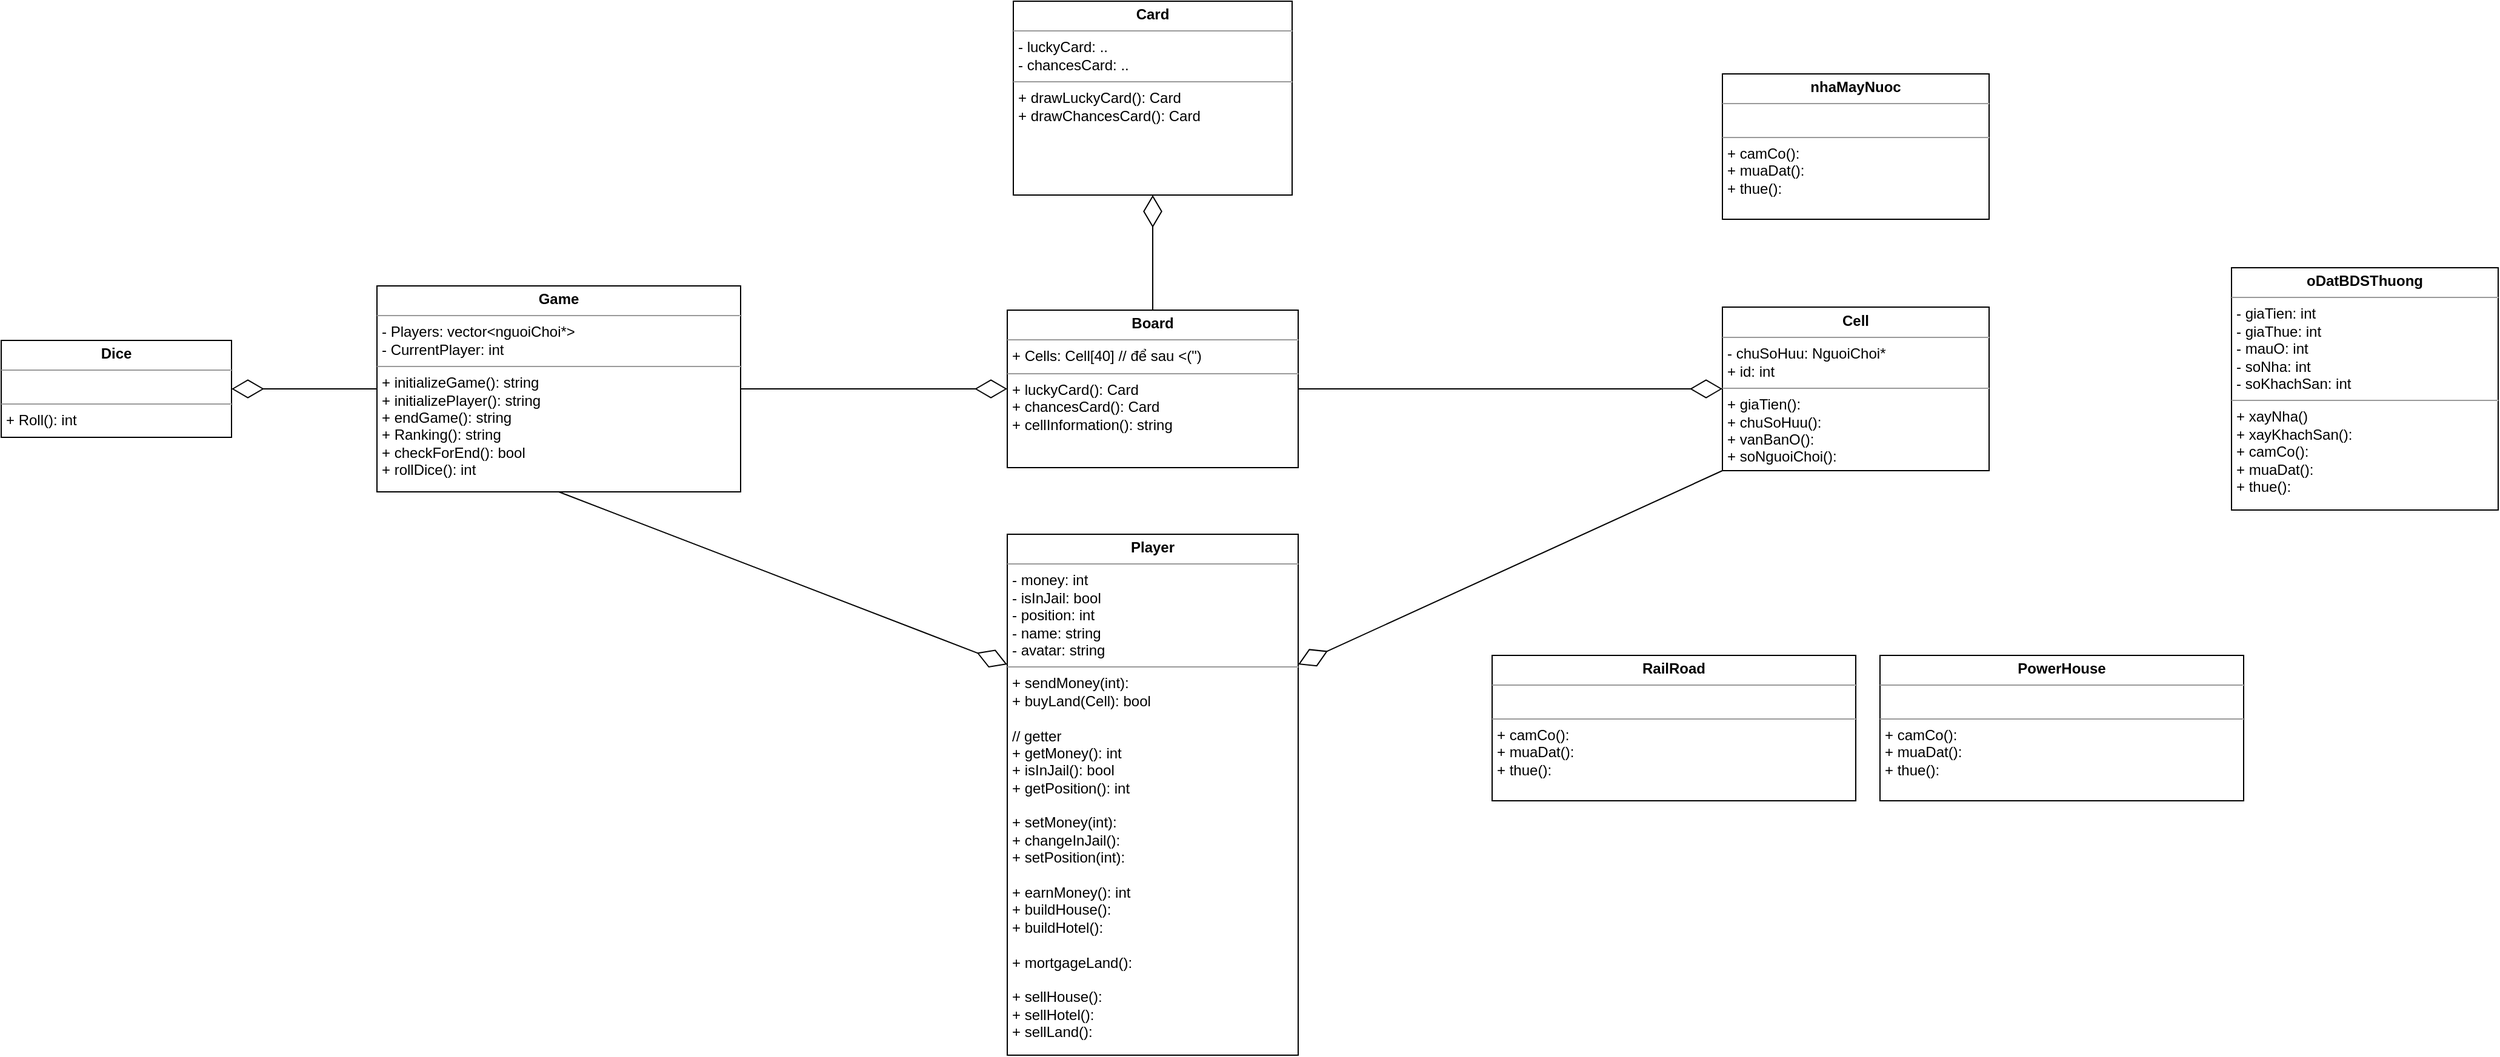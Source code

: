 <mxfile version="15.7.3" type="device"><diagram id="cyfMYq84k2CTIQuD9w5t" name="Page-1"><mxGraphModel dx="1586" dy="1438" grid="1" gridSize="10" guides="1" tooltips="1" connect="1" arrows="1" fold="1" page="1" pageScale="1" pageWidth="850" pageHeight="1100" math="0" shadow="0"><root><mxCell id="0"/><mxCell id="1" parent="0"/><mxCell id="1QrdhXeiI7KTi9AVfx4v-1" value="&lt;p style=&quot;margin: 0px ; margin-top: 4px ; text-align: center&quot;&gt;&lt;b&gt;Board&lt;/b&gt;&lt;/p&gt;&lt;hr size=&quot;1&quot;&gt;&lt;p style=&quot;margin: 0px ; margin-left: 4px&quot;&gt;&lt;span&gt;+ Cells: Cell[40] // để sau &amp;lt;(&quot;)&lt;/span&gt;&lt;br&gt;&lt;/p&gt;&lt;hr size=&quot;1&quot;&gt;&lt;p style=&quot;margin: 0px ; margin-left: 4px&quot;&gt;+ luckyCard(): Card&lt;/p&gt;&lt;p style=&quot;margin: 0px ; margin-left: 4px&quot;&gt;+ chancesCard(): Card&lt;/p&gt;&lt;p style=&quot;margin: 0px ; margin-left: 4px&quot;&gt;+ cellInformation(): string&lt;/p&gt;&lt;p style=&quot;margin: 0px ; margin-left: 4px&quot;&gt;&lt;br&gt;&lt;/p&gt;" style="verticalAlign=top;align=left;overflow=fill;fontSize=12;fontFamily=Helvetica;html=1;" parent="1" vertex="1"><mxGeometry x="40" y="-105" width="240" height="130" as="geometry"/></mxCell><mxCell id="1QrdhXeiI7KTi9AVfx4v-2" value="&lt;p style=&quot;margin: 0px ; margin-top: 4px ; text-align: center&quot;&gt;&lt;b&gt;Cell&lt;/b&gt;&lt;/p&gt;&lt;hr size=&quot;1&quot;&gt;&lt;p style=&quot;margin: 0px ; margin-left: 4px&quot;&gt;- chuSoHuu: NguoiChoi*&lt;/p&gt;&lt;p style=&quot;margin: 0px ; margin-left: 4px&quot;&gt;+ id: int&lt;/p&gt;&lt;hr size=&quot;1&quot;&gt;&lt;p style=&quot;margin: 0px ; margin-left: 4px&quot;&gt;&lt;span&gt;+ giaTien():&lt;/span&gt;&lt;br&gt;&lt;/p&gt;&lt;p style=&quot;margin: 0px ; margin-left: 4px&quot;&gt;+ chuSoHuu():&lt;/p&gt;&lt;p style=&quot;margin: 0px ; margin-left: 4px&quot;&gt;+ vanBanO():&lt;/p&gt;&lt;p style=&quot;margin: 0px ; margin-left: 4px&quot;&gt;+ soNguoiChoi():&lt;/p&gt;&lt;p style=&quot;margin: 0px ; margin-left: 4px&quot;&gt;&lt;br&gt;&lt;/p&gt;" style="verticalAlign=top;align=left;overflow=fill;fontSize=12;fontFamily=Helvetica;html=1;" parent="1" vertex="1"><mxGeometry x="630" y="-107.5" width="220" height="135" as="geometry"/></mxCell><mxCell id="1QrdhXeiI7KTi9AVfx4v-3" value="&lt;p style=&quot;margin: 0px ; margin-top: 4px ; text-align: center&quot;&gt;&lt;b&gt;Player&lt;/b&gt;&lt;/p&gt;&lt;hr size=&quot;1&quot;&gt;&lt;p style=&quot;margin: 0px ; margin-left: 4px&quot;&gt;- money: int&lt;/p&gt;&lt;p style=&quot;margin: 0px ; margin-left: 4px&quot;&gt;- isInJail: bool&lt;/p&gt;&lt;p style=&quot;margin: 0px ; margin-left: 4px&quot;&gt;&lt;span&gt;- position: int&lt;/span&gt;&lt;br&gt;&lt;/p&gt;&lt;p style=&quot;margin: 0px ; margin-left: 4px&quot;&gt;&lt;span&gt;- name: string&lt;/span&gt;&lt;/p&gt;&lt;p style=&quot;margin: 0px ; margin-left: 4px&quot;&gt;&lt;span&gt;- avatar: string&amp;nbsp;&lt;/span&gt;&lt;/p&gt;&lt;hr size=&quot;1&quot;&gt;&lt;p style=&quot;margin: 0px ; margin-left: 4px&quot;&gt;&lt;span&gt;+ sendMoney(int):&amp;nbsp;&lt;/span&gt;&lt;br&gt;&lt;/p&gt;&lt;p style=&quot;margin: 0px ; margin-left: 4px&quot;&gt;+ buyLand(Cell): bool&lt;/p&gt;&lt;p style=&quot;margin: 0px ; margin-left: 4px&quot;&gt;&lt;br&gt;&lt;/p&gt;&lt;p style=&quot;margin: 0px ; margin-left: 4px&quot;&gt;// getter&lt;/p&gt;&lt;p style=&quot;margin: 0px ; margin-left: 4px&quot;&gt;+ getMoney(): int&lt;/p&gt;&lt;p style=&quot;margin: 0px ; margin-left: 4px&quot;&gt;+ isInJail(): bool&amp;nbsp;&lt;/p&gt;&lt;p style=&quot;margin: 0px ; margin-left: 4px&quot;&gt;+ getPosition(): int&lt;/p&gt;&lt;p style=&quot;margin: 0px ; margin-left: 4px&quot;&gt;&lt;br&gt;&lt;/p&gt;&lt;p style=&quot;margin: 0px 0px 0px 4px&quot;&gt;+ setMoney(int):&amp;nbsp;&lt;/p&gt;&lt;p style=&quot;margin: 0px 0px 0px 4px&quot;&gt;+ changeInJail():&lt;/p&gt;&lt;p style=&quot;margin: 0px 0px 0px 4px&quot;&gt;+ setPosition(int):&amp;nbsp;&lt;/p&gt;&lt;p style=&quot;margin: 0px 0px 0px 4px&quot;&gt;&lt;br&gt;&lt;/p&gt;&lt;p style=&quot;margin: 0px ; margin-left: 4px&quot;&gt;+ earnMoney(): int&lt;/p&gt;&lt;p style=&quot;margin: 0px ; margin-left: 4px&quot;&gt;+ buildHouse():&lt;/p&gt;&lt;p style=&quot;margin: 0px ; margin-left: 4px&quot;&gt;+ buildHotel():&lt;/p&gt;&lt;p style=&quot;margin: 0px ; margin-left: 4px&quot;&gt;&lt;br&gt;&lt;/p&gt;&lt;p style=&quot;margin: 0px ; margin-left: 4px&quot;&gt;+&amp;nbsp;&lt;span&gt;mortgageLand&lt;/span&gt;&lt;span&gt;():&lt;/span&gt;&lt;/p&gt;&lt;p style=&quot;margin: 0px ; margin-left: 4px&quot;&gt;&lt;span&gt;&lt;br&gt;&lt;/span&gt;&lt;/p&gt;&lt;p style=&quot;margin: 0px ; margin-left: 4px&quot;&gt;+ sellHouse():&lt;/p&gt;&lt;p style=&quot;margin: 0px ; margin-left: 4px&quot;&gt;+ sellHotel():&lt;/p&gt;&lt;p style=&quot;margin: 0px ; margin-left: 4px&quot;&gt;+ sellLand():&lt;/p&gt;&lt;p style=&quot;margin: 0px ; margin-left: 4px&quot;&gt;&lt;br&gt;&lt;/p&gt;&lt;p style=&quot;margin: 0px ; margin-left: 4px&quot;&gt;&lt;br&gt;&lt;/p&gt;" style="verticalAlign=top;align=left;overflow=fill;fontSize=12;fontFamily=Helvetica;html=1;" parent="1" vertex="1"><mxGeometry x="40" y="80" width="240" height="430" as="geometry"/></mxCell><mxCell id="1QrdhXeiI7KTi9AVfx4v-4" value="&lt;p style=&quot;margin: 0px ; margin-top: 4px ; text-align: center&quot;&gt;&lt;b&gt;Dice&lt;/b&gt;&lt;/p&gt;&lt;hr size=&quot;1&quot;&gt;&lt;p style=&quot;margin: 0px ; margin-left: 4px&quot;&gt;&lt;br&gt;&lt;/p&gt;&lt;hr size=&quot;1&quot;&gt;&lt;p style=&quot;margin: 0px ; margin-left: 4px&quot;&gt;+ Roll(): int&lt;/p&gt;" style="verticalAlign=top;align=left;overflow=fill;fontSize=12;fontFamily=Helvetica;html=1;" parent="1" vertex="1"><mxGeometry x="-790" y="-80" width="190" height="80" as="geometry"/></mxCell><mxCell id="1QrdhXeiI7KTi9AVfx4v-8" value="&lt;p style=&quot;margin: 0px ; margin-top: 4px ; text-align: center&quot;&gt;&lt;b&gt;oDatBDSThuong&lt;/b&gt;&lt;/p&gt;&lt;hr size=&quot;1&quot;&gt;&lt;p style=&quot;margin: 0px ; margin-left: 4px&quot;&gt;- giaTien: int&lt;/p&gt;&lt;p style=&quot;margin: 0px ; margin-left: 4px&quot;&gt;- giaThue: int&lt;/p&gt;&lt;p style=&quot;margin: 0px ; margin-left: 4px&quot;&gt;&lt;span&gt;- mauO: int&lt;/span&gt;&lt;br&gt;&lt;/p&gt;&lt;p style=&quot;margin: 0px ; margin-left: 4px&quot;&gt;- soNha: int&lt;/p&gt;&lt;p style=&quot;margin: 0px ; margin-left: 4px&quot;&gt;- soKhachSan: int&amp;nbsp;&lt;/p&gt;&lt;hr size=&quot;1&quot;&gt;&lt;p style=&quot;margin: 0px ; margin-left: 4px&quot;&gt;+ xayNha()&lt;/p&gt;&lt;p style=&quot;margin: 0px ; margin-left: 4px&quot;&gt;+ xayKhachSan():&lt;/p&gt;&lt;p style=&quot;margin: 0px ; margin-left: 4px&quot;&gt;+ camCo():&lt;/p&gt;&lt;p style=&quot;margin: 0px ; margin-left: 4px&quot;&gt;+ muaDat():&lt;/p&gt;&lt;p style=&quot;margin: 0px ; margin-left: 4px&quot;&gt;+ thue():&lt;/p&gt;&lt;p style=&quot;margin: 0px ; margin-left: 4px&quot;&gt;&lt;br&gt;&lt;/p&gt;" style="verticalAlign=top;align=left;overflow=fill;fontSize=12;fontFamily=Helvetica;html=1;" parent="1" vertex="1"><mxGeometry x="1050" y="-140" width="220" height="200" as="geometry"/></mxCell><mxCell id="1QrdhXeiI7KTi9AVfx4v-9" value="&lt;p style=&quot;margin: 0px ; margin-top: 4px ; text-align: center&quot;&gt;&lt;b&gt;RailRoad&lt;/b&gt;&lt;/p&gt;&lt;hr size=&quot;1&quot;&gt;&lt;p style=&quot;margin: 0px ; margin-left: 4px&quot;&gt;&lt;br&gt;&lt;/p&gt;&lt;hr size=&quot;1&quot;&gt;&lt;p style=&quot;margin: 0px ; margin-left: 4px&quot;&gt;&lt;span&gt;+ camCo():&lt;/span&gt;&lt;br&gt;&lt;/p&gt;&lt;p style=&quot;margin: 0px ; margin-left: 4px&quot;&gt;+ muaDat():&lt;/p&gt;&lt;p style=&quot;margin: 0px ; margin-left: 4px&quot;&gt;+ thue():&lt;/p&gt;&lt;p style=&quot;margin: 0px ; margin-left: 4px&quot;&gt;&lt;br&gt;&lt;/p&gt;" style="verticalAlign=top;align=left;overflow=fill;fontSize=12;fontFamily=Helvetica;html=1;" parent="1" vertex="1"><mxGeometry x="440" y="180" width="300" height="120" as="geometry"/></mxCell><mxCell id="1QrdhXeiI7KTi9AVfx4v-14" value="" style="endArrow=diamondThin;endFill=0;endSize=24;html=1;rounded=0;exitX=0.5;exitY=1;exitDx=0;exitDy=0;entryX=0;entryY=0.25;entryDx=0;entryDy=0;" parent="1" source="5HK9c6qO7QpGnXvkETjq-1" target="1QrdhXeiI7KTi9AVfx4v-3" edge="1"><mxGeometry width="160" relative="1" as="geometry"><mxPoint x="100" y="80" as="sourcePoint"/><mxPoint x="50" y="100" as="targetPoint"/></mxGeometry></mxCell><mxCell id="1QrdhXeiI7KTi9AVfx4v-15" value="" style="endArrow=diamondThin;endFill=0;endSize=24;html=1;rounded=0;exitX=1;exitY=0.5;exitDx=0;exitDy=0;entryX=0;entryY=0.5;entryDx=0;entryDy=0;" parent="1" source="1QrdhXeiI7KTi9AVfx4v-1" target="1QrdhXeiI7KTi9AVfx4v-2" edge="1"><mxGeometry width="160" relative="1" as="geometry"><mxPoint x="190" y="290" as="sourcePoint"/><mxPoint x="190" y="390" as="targetPoint"/></mxGeometry></mxCell><mxCell id="1QrdhXeiI7KTi9AVfx4v-16" value="" style="endArrow=diamondThin;endFill=0;endSize=24;html=1;rounded=0;entryX=1;entryY=0.5;entryDx=0;entryDy=0;exitX=0;exitY=0.5;exitDx=0;exitDy=0;" parent="1" source="5HK9c6qO7QpGnXvkETjq-1" target="1QrdhXeiI7KTi9AVfx4v-4" edge="1"><mxGeometry width="160" relative="1" as="geometry"><mxPoint x="-620" y="180" as="sourcePoint"/><mxPoint x="-560" y="420" as="targetPoint"/></mxGeometry></mxCell><mxCell id="1QrdhXeiI7KTi9AVfx4v-18" value="&lt;p style=&quot;margin: 0px ; margin-top: 4px ; text-align: center&quot;&gt;&lt;b&gt;PowerHouse&lt;/b&gt;&lt;/p&gt;&lt;hr size=&quot;1&quot;&gt;&lt;p style=&quot;margin: 0px ; margin-left: 4px&quot;&gt;&lt;br&gt;&lt;/p&gt;&lt;hr size=&quot;1&quot;&gt;&lt;p style=&quot;margin: 0px ; margin-left: 4px&quot;&gt;&lt;span&gt;+ camCo():&lt;/span&gt;&lt;br&gt;&lt;/p&gt;&lt;p style=&quot;margin: 0px ; margin-left: 4px&quot;&gt;+ muaDat():&lt;/p&gt;&lt;p style=&quot;margin: 0px ; margin-left: 4px&quot;&gt;+ thue():&lt;/p&gt;&lt;p style=&quot;margin: 0px ; margin-left: 4px&quot;&gt;&lt;br&gt;&lt;/p&gt;" style="verticalAlign=top;align=left;overflow=fill;fontSize=12;fontFamily=Helvetica;html=1;" parent="1" vertex="1"><mxGeometry x="760" y="180" width="300" height="120" as="geometry"/></mxCell><mxCell id="1QrdhXeiI7KTi9AVfx4v-20" value="&lt;p style=&quot;margin: 0px ; margin-top: 4px ; text-align: center&quot;&gt;&lt;b&gt;nhaMayNuoc&lt;/b&gt;&lt;/p&gt;&lt;hr size=&quot;1&quot;&gt;&lt;p style=&quot;margin: 0px ; margin-left: 4px&quot;&gt;&lt;br&gt;&lt;/p&gt;&lt;hr size=&quot;1&quot;&gt;&lt;p style=&quot;margin: 0px ; margin-left: 4px&quot;&gt;&lt;span&gt;+ camCo():&lt;/span&gt;&lt;br&gt;&lt;/p&gt;&lt;p style=&quot;margin: 0px ; margin-left: 4px&quot;&gt;+ muaDat():&lt;/p&gt;&lt;p style=&quot;margin: 0px ; margin-left: 4px&quot;&gt;+ thue():&lt;/p&gt;" style="verticalAlign=top;align=left;overflow=fill;fontSize=12;fontFamily=Helvetica;html=1;" parent="1" vertex="1"><mxGeometry x="630" y="-300" width="220" height="120" as="geometry"/></mxCell><mxCell id="VU5D8l8FL3_-3w3Klui--3" value="&lt;p style=&quot;margin: 0px ; margin-top: 4px ; text-align: center&quot;&gt;&lt;b&gt;Card&lt;/b&gt;&lt;/p&gt;&lt;hr size=&quot;1&quot;&gt;&lt;p style=&quot;margin: 0px ; margin-left: 4px&quot;&gt;- luckyCard: ..&lt;/p&gt;&lt;p style=&quot;margin: 0px ; margin-left: 4px&quot;&gt;- chancesCard: ..&lt;/p&gt;&lt;hr size=&quot;1&quot;&gt;&lt;p style=&quot;margin: 0px ; margin-left: 4px&quot;&gt;+ drawLuckyCard(): Card&lt;/p&gt;&lt;p style=&quot;margin: 0px ; margin-left: 4px&quot;&gt;+ drawChancesCard(): Card&lt;/p&gt;&lt;p style=&quot;margin: 0px ; margin-left: 4px&quot;&gt;&lt;br&gt;&lt;/p&gt;" style="verticalAlign=top;align=left;overflow=fill;fontSize=12;fontFamily=Helvetica;html=1;" parent="1" vertex="1"><mxGeometry x="45" y="-360" width="230" height="160" as="geometry"/></mxCell><mxCell id="VU5D8l8FL3_-3w3Klui--4" value="" style="endArrow=diamondThin;endFill=0;endSize=24;html=1;rounded=0;entryX=0.5;entryY=1;entryDx=0;entryDy=0;exitX=0.5;exitY=0;exitDx=0;exitDy=0;" parent="1" source="1QrdhXeiI7KTi9AVfx4v-1" target="VU5D8l8FL3_-3w3Klui--3" edge="1"><mxGeometry width="160" relative="1" as="geometry"><mxPoint x="130" y="-160" as="sourcePoint"/><mxPoint x="310" y="-26.25" as="targetPoint"/></mxGeometry></mxCell><mxCell id="5HK9c6qO7QpGnXvkETjq-1" value="&lt;p style=&quot;margin: 0px ; margin-top: 4px ; text-align: center&quot;&gt;&lt;b&gt;Game&lt;/b&gt;&lt;/p&gt;&lt;hr size=&quot;1&quot;&gt;&lt;p style=&quot;margin: 0px ; margin-left: 4px&quot;&gt;&lt;span&gt;- Players: vector&amp;lt;nguoiChoi*&amp;gt;&amp;nbsp;&lt;/span&gt;&lt;br&gt;&lt;/p&gt;&lt;p style=&quot;margin: 0px ; margin-left: 4px&quot;&gt;&lt;span&gt;- CurrentPlayer: int&lt;/span&gt;&lt;/p&gt;&lt;hr size=&quot;1&quot;&gt;&lt;p style=&quot;margin: 0px ; margin-left: 4px&quot;&gt;+ initializeGame(): string&lt;/p&gt;&lt;p style=&quot;margin: 0px ; margin-left: 4px&quot;&gt;+ initializePlayer(): string&amp;nbsp;&lt;/p&gt;&lt;p style=&quot;margin: 0px ; margin-left: 4px&quot;&gt;+ endGame(): string&lt;/p&gt;&lt;p style=&quot;margin: 0px ; margin-left: 4px&quot;&gt;+ Ranking(): string&lt;/p&gt;&lt;p style=&quot;margin: 0px ; margin-left: 4px&quot;&gt;+ checkForEnd(): bool&lt;/p&gt;&lt;p style=&quot;margin: 0px ; margin-left: 4px&quot;&gt;+ rollDice(): int&lt;/p&gt;" style="verticalAlign=top;align=left;overflow=fill;fontSize=12;fontFamily=Helvetica;html=1;" vertex="1" parent="1"><mxGeometry x="-480" y="-125" width="300" height="170" as="geometry"/></mxCell><mxCell id="5HK9c6qO7QpGnXvkETjq-2" value="" style="endArrow=diamondThin;endFill=0;endSize=24;html=1;rounded=0;exitX=1;exitY=0.5;exitDx=0;exitDy=0;entryX=0;entryY=0.5;entryDx=0;entryDy=0;" edge="1" parent="1" source="5HK9c6qO7QpGnXvkETjq-1" target="1QrdhXeiI7KTi9AVfx4v-1"><mxGeometry width="160" relative="1" as="geometry"><mxPoint x="-400" y="100" as="sourcePoint"/><mxPoint x="-400" y="270" as="targetPoint"/></mxGeometry></mxCell><mxCell id="5HK9c6qO7QpGnXvkETjq-3" value="" style="endArrow=diamondThin;endFill=0;endSize=24;html=1;rounded=0;exitX=0;exitY=1;exitDx=0;exitDy=0;entryX=1;entryY=0.25;entryDx=0;entryDy=0;" edge="1" parent="1" source="1QrdhXeiI7KTi9AVfx4v-2" target="1QrdhXeiI7KTi9AVfx4v-3"><mxGeometry width="160" relative="1" as="geometry"><mxPoint x="210" y="-30" as="sourcePoint"/><mxPoint x="-120" y="290" as="targetPoint"/></mxGeometry></mxCell></root></mxGraphModel></diagram></mxfile>